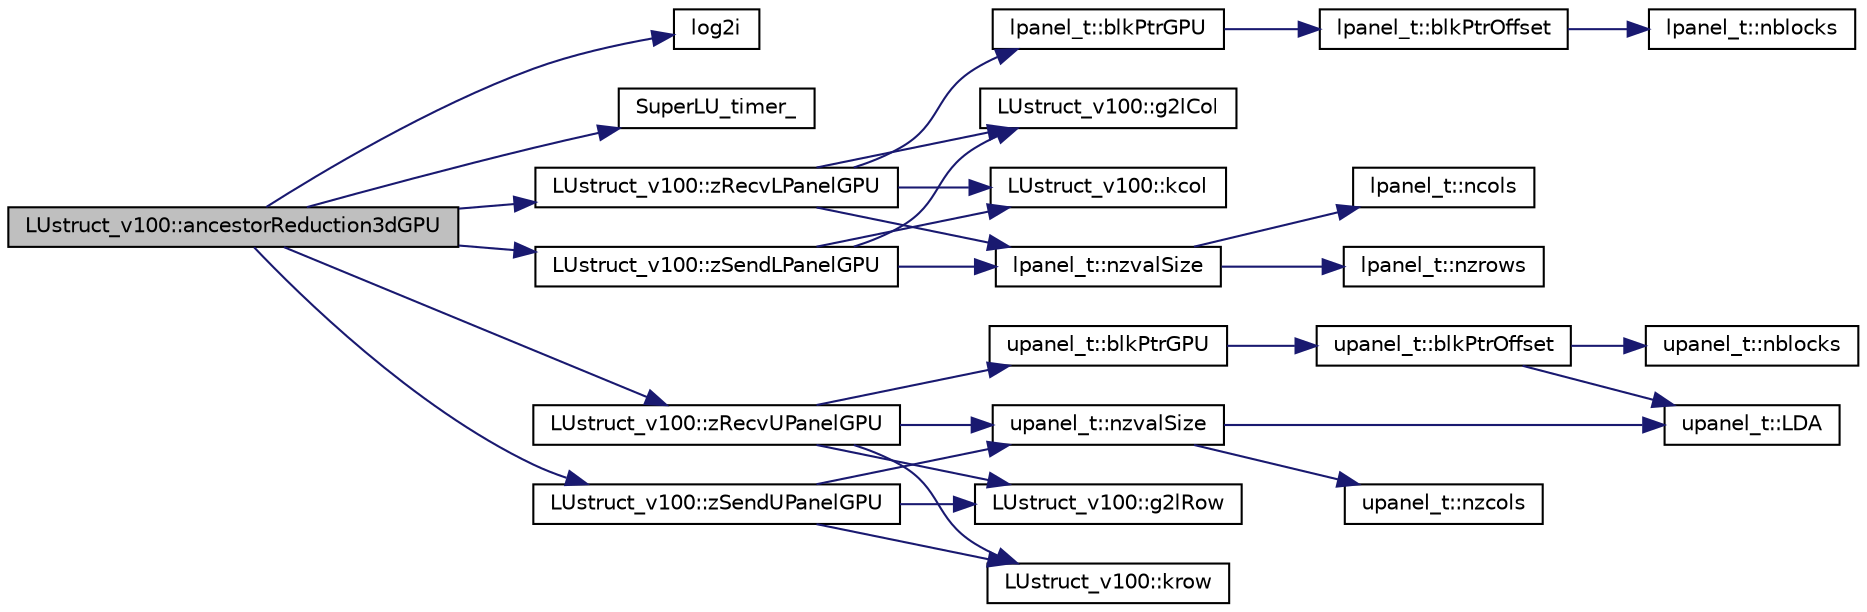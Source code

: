 digraph "LUstruct_v100::ancestorReduction3dGPU"
{
 // LATEX_PDF_SIZE
  edge [fontname="Helvetica",fontsize="10",labelfontname="Helvetica",labelfontsize="10"];
  node [fontname="Helvetica",fontsize="10",shape=record];
  rankdir="LR";
  Node1 [label="LUstruct_v100::ancestorReduction3dGPU",height=0.2,width=0.4,color="black", fillcolor="grey75", style="filled", fontcolor="black",tooltip=" "];
  Node1 -> Node2 [color="midnightblue",fontsize="10",style="solid",fontname="Helvetica"];
  Node2 [label="log2i",height=0.2,width=0.4,color="black", fillcolor="white", style="filled",URL="$superlu__defs_8h.html#a136c4bd713589ca86dffdc11ae5477ea",tooltip=" "];
  Node1 -> Node3 [color="midnightblue",fontsize="10",style="solid",fontname="Helvetica"];
  Node3 [label="SuperLU_timer_",height=0.2,width=0.4,color="black", fillcolor="white", style="filled",URL="$superlu__timer_8c.html#a0c6777573bbfe81917cd381e0090d355",tooltip=" "];
  Node1 -> Node4 [color="midnightblue",fontsize="10",style="solid",fontname="Helvetica"];
  Node4 [label="LUstruct_v100::zRecvLPanelGPU",height=0.2,width=0.4,color="black", fillcolor="white", style="filled",URL="$structLUstruct__v100.html#a515f4751f9882a3a81cd508c5ea0cd9f",tooltip=" "];
  Node4 -> Node5 [color="midnightblue",fontsize="10",style="solid",fontname="Helvetica"];
  Node5 [label="lpanel_t::blkPtrGPU",height=0.2,width=0.4,color="black", fillcolor="white", style="filled",URL="$classlpanel__t.html#ae82b5c028150b4d8b47aa08e88277a70",tooltip=" "];
  Node5 -> Node6 [color="midnightblue",fontsize="10",style="solid",fontname="Helvetica"];
  Node6 [label="lpanel_t::blkPtrOffset",height=0.2,width=0.4,color="black", fillcolor="white", style="filled",URL="$classlpanel__t.html#a42752914d366a7719d03c12946f9f621",tooltip=" "];
  Node6 -> Node7 [color="midnightblue",fontsize="10",style="solid",fontname="Helvetica"];
  Node7 [label="lpanel_t::nblocks",height=0.2,width=0.4,color="black", fillcolor="white", style="filled",URL="$classlpanel__t.html#a4ed76fddcdf91f607379e540f5bf472e",tooltip=" "];
  Node4 -> Node8 [color="midnightblue",fontsize="10",style="solid",fontname="Helvetica"];
  Node8 [label="LUstruct_v100::g2lCol",height=0.2,width=0.4,color="black", fillcolor="white", style="filled",URL="$structLUstruct__v100.html#a993d7187df11e447c03c37c98e0d5c96",tooltip=" "];
  Node4 -> Node9 [color="midnightblue",fontsize="10",style="solid",fontname="Helvetica"];
  Node9 [label="LUstruct_v100::kcol",height=0.2,width=0.4,color="black", fillcolor="white", style="filled",URL="$structLUstruct__v100.html#a27d7dd330db644cbbf62b0cf6cddc3e6",tooltip=" "];
  Node4 -> Node10 [color="midnightblue",fontsize="10",style="solid",fontname="Helvetica"];
  Node10 [label="lpanel_t::nzvalSize",height=0.2,width=0.4,color="black", fillcolor="white", style="filled",URL="$classlpanel__t.html#a74419b30a61c8fc82eaa4f53698cb33e",tooltip=" "];
  Node10 -> Node11 [color="midnightblue",fontsize="10",style="solid",fontname="Helvetica"];
  Node11 [label="lpanel_t::ncols",height=0.2,width=0.4,color="black", fillcolor="white", style="filled",URL="$classlpanel__t.html#afc7ae5d0b962ddf7c71eb115684eb9f8",tooltip=" "];
  Node10 -> Node12 [color="midnightblue",fontsize="10",style="solid",fontname="Helvetica"];
  Node12 [label="lpanel_t::nzrows",height=0.2,width=0.4,color="black", fillcolor="white", style="filled",URL="$classlpanel__t.html#a585e8edcd485464252ee90e93c83eb07",tooltip=" "];
  Node1 -> Node13 [color="midnightblue",fontsize="10",style="solid",fontname="Helvetica"];
  Node13 [label="LUstruct_v100::zRecvUPanelGPU",height=0.2,width=0.4,color="black", fillcolor="white", style="filled",URL="$structLUstruct__v100.html#acc52366bf8898a069cb53a6ff159c908",tooltip=" "];
  Node13 -> Node14 [color="midnightblue",fontsize="10",style="solid",fontname="Helvetica"];
  Node14 [label="upanel_t::blkPtrGPU",height=0.2,width=0.4,color="black", fillcolor="white", style="filled",URL="$classupanel__t.html#a2201d69499280bd3bd6e9461c0450e43",tooltip=" "];
  Node14 -> Node15 [color="midnightblue",fontsize="10",style="solid",fontname="Helvetica"];
  Node15 [label="upanel_t::blkPtrOffset",height=0.2,width=0.4,color="black", fillcolor="white", style="filled",URL="$classupanel__t.html#ae2ba8d37962e0c168adcc050004c4bcb",tooltip=" "];
  Node15 -> Node16 [color="midnightblue",fontsize="10",style="solid",fontname="Helvetica"];
  Node16 [label="upanel_t::LDA",height=0.2,width=0.4,color="black", fillcolor="white", style="filled",URL="$classupanel__t.html#a059f730a6636e4042daf3f2e5a6b70d8",tooltip=" "];
  Node15 -> Node17 [color="midnightblue",fontsize="10",style="solid",fontname="Helvetica"];
  Node17 [label="upanel_t::nblocks",height=0.2,width=0.4,color="black", fillcolor="white", style="filled",URL="$classupanel__t.html#a4af07a416919f0fb377d99db018cd649",tooltip=" "];
  Node13 -> Node18 [color="midnightblue",fontsize="10",style="solid",fontname="Helvetica"];
  Node18 [label="LUstruct_v100::g2lRow",height=0.2,width=0.4,color="black", fillcolor="white", style="filled",URL="$structLUstruct__v100.html#ae36c16c5462cfc1b5e1f321c329180d7",tooltip=" "];
  Node13 -> Node19 [color="midnightblue",fontsize="10",style="solid",fontname="Helvetica"];
  Node19 [label="LUstruct_v100::krow",height=0.2,width=0.4,color="black", fillcolor="white", style="filled",URL="$structLUstruct__v100.html#a763e27474c3d9044b15e8768d99bcb34",tooltip=" "];
  Node13 -> Node20 [color="midnightblue",fontsize="10",style="solid",fontname="Helvetica"];
  Node20 [label="upanel_t::nzvalSize",height=0.2,width=0.4,color="black", fillcolor="white", style="filled",URL="$classupanel__t.html#a69b963eef2972bf417bbaceee35ce59f",tooltip=" "];
  Node20 -> Node16 [color="midnightblue",fontsize="10",style="solid",fontname="Helvetica"];
  Node20 -> Node21 [color="midnightblue",fontsize="10",style="solid",fontname="Helvetica"];
  Node21 [label="upanel_t::nzcols",height=0.2,width=0.4,color="black", fillcolor="white", style="filled",URL="$classupanel__t.html#a76de7f7433a85878fcc7890a470f7aaf",tooltip=" "];
  Node1 -> Node22 [color="midnightblue",fontsize="10",style="solid",fontname="Helvetica"];
  Node22 [label="LUstruct_v100::zSendLPanelGPU",height=0.2,width=0.4,color="black", fillcolor="white", style="filled",URL="$structLUstruct__v100.html#aa58d99eb074c0afff271cd104ad96807",tooltip=" "];
  Node22 -> Node8 [color="midnightblue",fontsize="10",style="solid",fontname="Helvetica"];
  Node22 -> Node9 [color="midnightblue",fontsize="10",style="solid",fontname="Helvetica"];
  Node22 -> Node10 [color="midnightblue",fontsize="10",style="solid",fontname="Helvetica"];
  Node1 -> Node23 [color="midnightblue",fontsize="10",style="solid",fontname="Helvetica"];
  Node23 [label="LUstruct_v100::zSendUPanelGPU",height=0.2,width=0.4,color="black", fillcolor="white", style="filled",URL="$structLUstruct__v100.html#a641e13f4ddd69da6eec2b25a9f62f47b",tooltip=" "];
  Node23 -> Node18 [color="midnightblue",fontsize="10",style="solid",fontname="Helvetica"];
  Node23 -> Node19 [color="midnightblue",fontsize="10",style="solid",fontname="Helvetica"];
  Node23 -> Node20 [color="midnightblue",fontsize="10",style="solid",fontname="Helvetica"];
}
